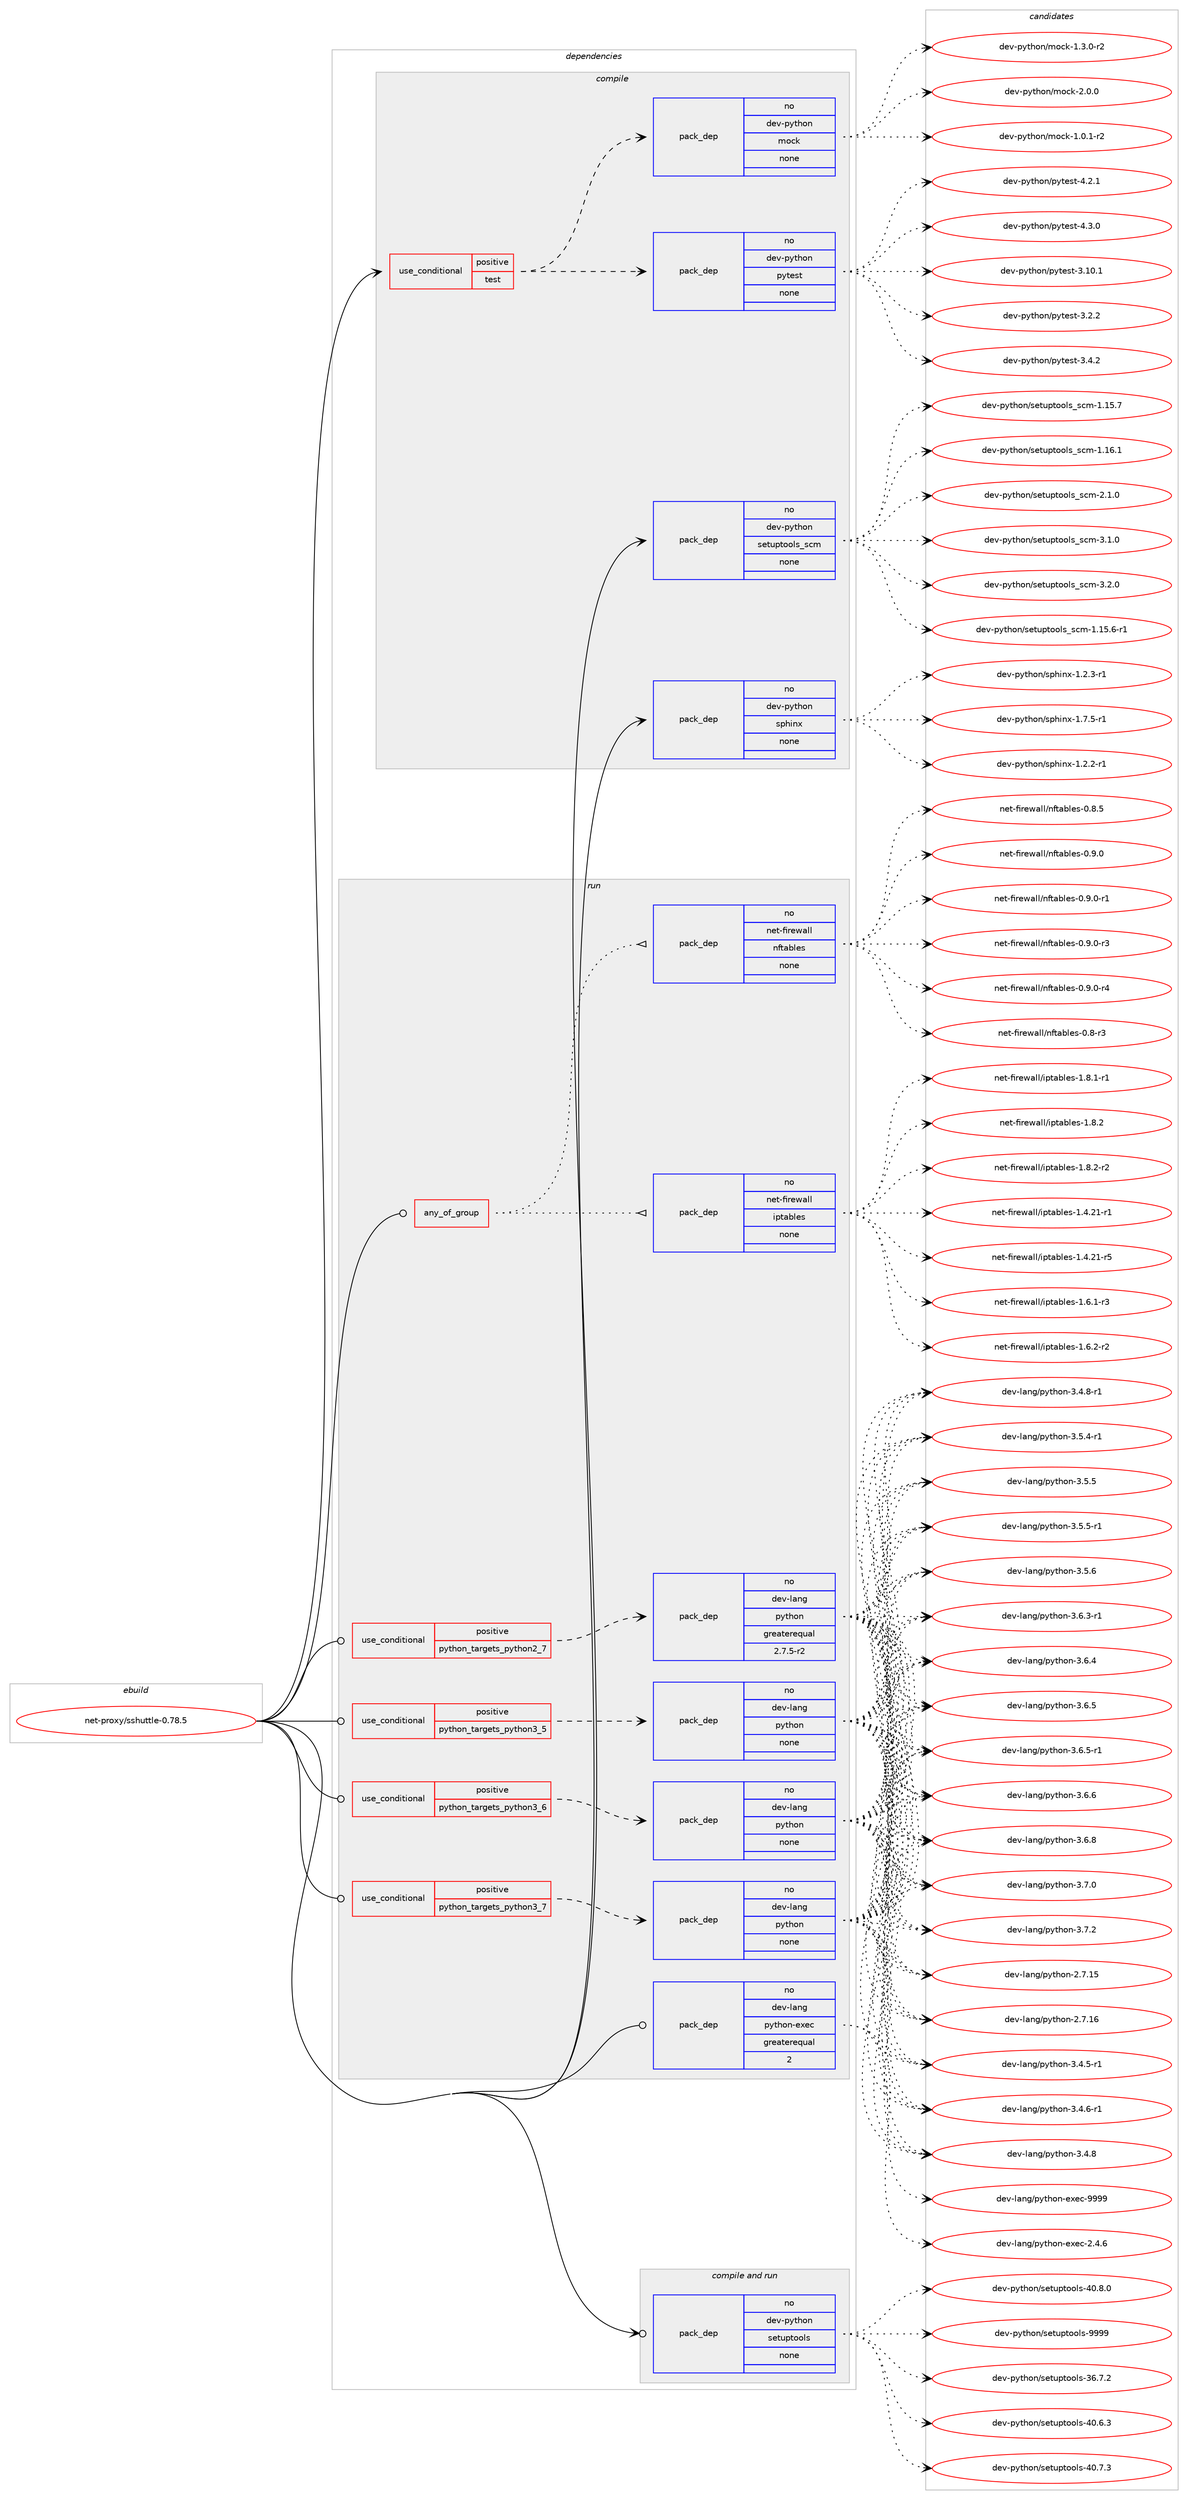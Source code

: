 digraph prolog {

# *************
# Graph options
# *************

newrank=true;
concentrate=true;
compound=true;
graph [rankdir=LR,fontname=Helvetica,fontsize=10,ranksep=1.5];#, ranksep=2.5, nodesep=0.2];
edge  [arrowhead=vee];
node  [fontname=Helvetica,fontsize=10];

# **********
# The ebuild
# **********

subgraph cluster_leftcol {
color=gray;
rank=same;
label=<<i>ebuild</i>>;
id [label="net-proxy/sshuttle-0.78.5", color=red, width=4, href="../net-proxy/sshuttle-0.78.5.svg"];
}

# ****************
# The dependencies
# ****************

subgraph cluster_midcol {
color=gray;
label=<<i>dependencies</i>>;
subgraph cluster_compile {
fillcolor="#eeeeee";
style=filled;
label=<<i>compile</i>>;
subgraph cond450652 {
dependency1678014 [label=<<TABLE BORDER="0" CELLBORDER="1" CELLSPACING="0" CELLPADDING="4"><TR><TD ROWSPAN="3" CELLPADDING="10">use_conditional</TD></TR><TR><TD>positive</TD></TR><TR><TD>test</TD></TR></TABLE>>, shape=none, color=red];
subgraph pack1199926 {
dependency1678015 [label=<<TABLE BORDER="0" CELLBORDER="1" CELLSPACING="0" CELLPADDING="4" WIDTH="220"><TR><TD ROWSPAN="6" CELLPADDING="30">pack_dep</TD></TR><TR><TD WIDTH="110">no</TD></TR><TR><TD>dev-python</TD></TR><TR><TD>pytest</TD></TR><TR><TD>none</TD></TR><TR><TD></TD></TR></TABLE>>, shape=none, color=blue];
}
dependency1678014:e -> dependency1678015:w [weight=20,style="dashed",arrowhead="vee"];
subgraph pack1199927 {
dependency1678016 [label=<<TABLE BORDER="0" CELLBORDER="1" CELLSPACING="0" CELLPADDING="4" WIDTH="220"><TR><TD ROWSPAN="6" CELLPADDING="30">pack_dep</TD></TR><TR><TD WIDTH="110">no</TD></TR><TR><TD>dev-python</TD></TR><TR><TD>mock</TD></TR><TR><TD>none</TD></TR><TR><TD></TD></TR></TABLE>>, shape=none, color=blue];
}
dependency1678014:e -> dependency1678016:w [weight=20,style="dashed",arrowhead="vee"];
}
id:e -> dependency1678014:w [weight=20,style="solid",arrowhead="vee"];
subgraph pack1199928 {
dependency1678017 [label=<<TABLE BORDER="0" CELLBORDER="1" CELLSPACING="0" CELLPADDING="4" WIDTH="220"><TR><TD ROWSPAN="6" CELLPADDING="30">pack_dep</TD></TR><TR><TD WIDTH="110">no</TD></TR><TR><TD>dev-python</TD></TR><TR><TD>setuptools_scm</TD></TR><TR><TD>none</TD></TR><TR><TD></TD></TR></TABLE>>, shape=none, color=blue];
}
id:e -> dependency1678017:w [weight=20,style="solid",arrowhead="vee"];
subgraph pack1199929 {
dependency1678018 [label=<<TABLE BORDER="0" CELLBORDER="1" CELLSPACING="0" CELLPADDING="4" WIDTH="220"><TR><TD ROWSPAN="6" CELLPADDING="30">pack_dep</TD></TR><TR><TD WIDTH="110">no</TD></TR><TR><TD>dev-python</TD></TR><TR><TD>sphinx</TD></TR><TR><TD>none</TD></TR><TR><TD></TD></TR></TABLE>>, shape=none, color=blue];
}
id:e -> dependency1678018:w [weight=20,style="solid",arrowhead="vee"];
}
subgraph cluster_compileandrun {
fillcolor="#eeeeee";
style=filled;
label=<<i>compile and run</i>>;
subgraph pack1199930 {
dependency1678019 [label=<<TABLE BORDER="0" CELLBORDER="1" CELLSPACING="0" CELLPADDING="4" WIDTH="220"><TR><TD ROWSPAN="6" CELLPADDING="30">pack_dep</TD></TR><TR><TD WIDTH="110">no</TD></TR><TR><TD>dev-python</TD></TR><TR><TD>setuptools</TD></TR><TR><TD>none</TD></TR><TR><TD></TD></TR></TABLE>>, shape=none, color=blue];
}
id:e -> dependency1678019:w [weight=20,style="solid",arrowhead="odotvee"];
}
subgraph cluster_run {
fillcolor="#eeeeee";
style=filled;
label=<<i>run</i>>;
subgraph any26603 {
dependency1678020 [label=<<TABLE BORDER="0" CELLBORDER="1" CELLSPACING="0" CELLPADDING="4"><TR><TD CELLPADDING="10">any_of_group</TD></TR></TABLE>>, shape=none, color=red];subgraph pack1199931 {
dependency1678021 [label=<<TABLE BORDER="0" CELLBORDER="1" CELLSPACING="0" CELLPADDING="4" WIDTH="220"><TR><TD ROWSPAN="6" CELLPADDING="30">pack_dep</TD></TR><TR><TD WIDTH="110">no</TD></TR><TR><TD>net-firewall</TD></TR><TR><TD>iptables</TD></TR><TR><TD>none</TD></TR><TR><TD></TD></TR></TABLE>>, shape=none, color=blue];
}
dependency1678020:e -> dependency1678021:w [weight=20,style="dotted",arrowhead="oinv"];
subgraph pack1199932 {
dependency1678022 [label=<<TABLE BORDER="0" CELLBORDER="1" CELLSPACING="0" CELLPADDING="4" WIDTH="220"><TR><TD ROWSPAN="6" CELLPADDING="30">pack_dep</TD></TR><TR><TD WIDTH="110">no</TD></TR><TR><TD>net-firewall</TD></TR><TR><TD>nftables</TD></TR><TR><TD>none</TD></TR><TR><TD></TD></TR></TABLE>>, shape=none, color=blue];
}
dependency1678020:e -> dependency1678022:w [weight=20,style="dotted",arrowhead="oinv"];
}
id:e -> dependency1678020:w [weight=20,style="solid",arrowhead="odot"];
subgraph cond450653 {
dependency1678023 [label=<<TABLE BORDER="0" CELLBORDER="1" CELLSPACING="0" CELLPADDING="4"><TR><TD ROWSPAN="3" CELLPADDING="10">use_conditional</TD></TR><TR><TD>positive</TD></TR><TR><TD>python_targets_python2_7</TD></TR></TABLE>>, shape=none, color=red];
subgraph pack1199933 {
dependency1678024 [label=<<TABLE BORDER="0" CELLBORDER="1" CELLSPACING="0" CELLPADDING="4" WIDTH="220"><TR><TD ROWSPAN="6" CELLPADDING="30">pack_dep</TD></TR><TR><TD WIDTH="110">no</TD></TR><TR><TD>dev-lang</TD></TR><TR><TD>python</TD></TR><TR><TD>greaterequal</TD></TR><TR><TD>2.7.5-r2</TD></TR></TABLE>>, shape=none, color=blue];
}
dependency1678023:e -> dependency1678024:w [weight=20,style="dashed",arrowhead="vee"];
}
id:e -> dependency1678023:w [weight=20,style="solid",arrowhead="odot"];
subgraph cond450654 {
dependency1678025 [label=<<TABLE BORDER="0" CELLBORDER="1" CELLSPACING="0" CELLPADDING="4"><TR><TD ROWSPAN="3" CELLPADDING="10">use_conditional</TD></TR><TR><TD>positive</TD></TR><TR><TD>python_targets_python3_5</TD></TR></TABLE>>, shape=none, color=red];
subgraph pack1199934 {
dependency1678026 [label=<<TABLE BORDER="0" CELLBORDER="1" CELLSPACING="0" CELLPADDING="4" WIDTH="220"><TR><TD ROWSPAN="6" CELLPADDING="30">pack_dep</TD></TR><TR><TD WIDTH="110">no</TD></TR><TR><TD>dev-lang</TD></TR><TR><TD>python</TD></TR><TR><TD>none</TD></TR><TR><TD></TD></TR></TABLE>>, shape=none, color=blue];
}
dependency1678025:e -> dependency1678026:w [weight=20,style="dashed",arrowhead="vee"];
}
id:e -> dependency1678025:w [weight=20,style="solid",arrowhead="odot"];
subgraph cond450655 {
dependency1678027 [label=<<TABLE BORDER="0" CELLBORDER="1" CELLSPACING="0" CELLPADDING="4"><TR><TD ROWSPAN="3" CELLPADDING="10">use_conditional</TD></TR><TR><TD>positive</TD></TR><TR><TD>python_targets_python3_6</TD></TR></TABLE>>, shape=none, color=red];
subgraph pack1199935 {
dependency1678028 [label=<<TABLE BORDER="0" CELLBORDER="1" CELLSPACING="0" CELLPADDING="4" WIDTH="220"><TR><TD ROWSPAN="6" CELLPADDING="30">pack_dep</TD></TR><TR><TD WIDTH="110">no</TD></TR><TR><TD>dev-lang</TD></TR><TR><TD>python</TD></TR><TR><TD>none</TD></TR><TR><TD></TD></TR></TABLE>>, shape=none, color=blue];
}
dependency1678027:e -> dependency1678028:w [weight=20,style="dashed",arrowhead="vee"];
}
id:e -> dependency1678027:w [weight=20,style="solid",arrowhead="odot"];
subgraph cond450656 {
dependency1678029 [label=<<TABLE BORDER="0" CELLBORDER="1" CELLSPACING="0" CELLPADDING="4"><TR><TD ROWSPAN="3" CELLPADDING="10">use_conditional</TD></TR><TR><TD>positive</TD></TR><TR><TD>python_targets_python3_7</TD></TR></TABLE>>, shape=none, color=red];
subgraph pack1199936 {
dependency1678030 [label=<<TABLE BORDER="0" CELLBORDER="1" CELLSPACING="0" CELLPADDING="4" WIDTH="220"><TR><TD ROWSPAN="6" CELLPADDING="30">pack_dep</TD></TR><TR><TD WIDTH="110">no</TD></TR><TR><TD>dev-lang</TD></TR><TR><TD>python</TD></TR><TR><TD>none</TD></TR><TR><TD></TD></TR></TABLE>>, shape=none, color=blue];
}
dependency1678029:e -> dependency1678030:w [weight=20,style="dashed",arrowhead="vee"];
}
id:e -> dependency1678029:w [weight=20,style="solid",arrowhead="odot"];
subgraph pack1199937 {
dependency1678031 [label=<<TABLE BORDER="0" CELLBORDER="1" CELLSPACING="0" CELLPADDING="4" WIDTH="220"><TR><TD ROWSPAN="6" CELLPADDING="30">pack_dep</TD></TR><TR><TD WIDTH="110">no</TD></TR><TR><TD>dev-lang</TD></TR><TR><TD>python-exec</TD></TR><TR><TD>greaterequal</TD></TR><TR><TD>2</TD></TR></TABLE>>, shape=none, color=blue];
}
id:e -> dependency1678031:w [weight=20,style="solid",arrowhead="odot"];
}
}

# **************
# The candidates
# **************

subgraph cluster_choices {
rank=same;
color=gray;
label=<<i>candidates</i>>;

subgraph choice1199926 {
color=black;
nodesep=1;
choice100101118451121211161041111104711212111610111511645514649484649 [label="dev-python/pytest-3.10.1", color=red, width=4,href="../dev-python/pytest-3.10.1.svg"];
choice1001011184511212111610411111047112121116101115116455146504650 [label="dev-python/pytest-3.2.2", color=red, width=4,href="../dev-python/pytest-3.2.2.svg"];
choice1001011184511212111610411111047112121116101115116455146524650 [label="dev-python/pytest-3.4.2", color=red, width=4,href="../dev-python/pytest-3.4.2.svg"];
choice1001011184511212111610411111047112121116101115116455246504649 [label="dev-python/pytest-4.2.1", color=red, width=4,href="../dev-python/pytest-4.2.1.svg"];
choice1001011184511212111610411111047112121116101115116455246514648 [label="dev-python/pytest-4.3.0", color=red, width=4,href="../dev-python/pytest-4.3.0.svg"];
dependency1678015:e -> choice100101118451121211161041111104711212111610111511645514649484649:w [style=dotted,weight="100"];
dependency1678015:e -> choice1001011184511212111610411111047112121116101115116455146504650:w [style=dotted,weight="100"];
dependency1678015:e -> choice1001011184511212111610411111047112121116101115116455146524650:w [style=dotted,weight="100"];
dependency1678015:e -> choice1001011184511212111610411111047112121116101115116455246504649:w [style=dotted,weight="100"];
dependency1678015:e -> choice1001011184511212111610411111047112121116101115116455246514648:w [style=dotted,weight="100"];
}
subgraph choice1199927 {
color=black;
nodesep=1;
choice1001011184511212111610411111047109111991074549464846494511450 [label="dev-python/mock-1.0.1-r2", color=red, width=4,href="../dev-python/mock-1.0.1-r2.svg"];
choice1001011184511212111610411111047109111991074549465146484511450 [label="dev-python/mock-1.3.0-r2", color=red, width=4,href="../dev-python/mock-1.3.0-r2.svg"];
choice100101118451121211161041111104710911199107455046484648 [label="dev-python/mock-2.0.0", color=red, width=4,href="../dev-python/mock-2.0.0.svg"];
dependency1678016:e -> choice1001011184511212111610411111047109111991074549464846494511450:w [style=dotted,weight="100"];
dependency1678016:e -> choice1001011184511212111610411111047109111991074549465146484511450:w [style=dotted,weight="100"];
dependency1678016:e -> choice100101118451121211161041111104710911199107455046484648:w [style=dotted,weight="100"];
}
subgraph choice1199928 {
color=black;
nodesep=1;
choice10010111845112121116104111110471151011161171121161111111081159511599109454946495346544511449 [label="dev-python/setuptools_scm-1.15.6-r1", color=red, width=4,href="../dev-python/setuptools_scm-1.15.6-r1.svg"];
choice1001011184511212111610411111047115101116117112116111111108115951159910945494649534655 [label="dev-python/setuptools_scm-1.15.7", color=red, width=4,href="../dev-python/setuptools_scm-1.15.7.svg"];
choice1001011184511212111610411111047115101116117112116111111108115951159910945494649544649 [label="dev-python/setuptools_scm-1.16.1", color=red, width=4,href="../dev-python/setuptools_scm-1.16.1.svg"];
choice10010111845112121116104111110471151011161171121161111111081159511599109455046494648 [label="dev-python/setuptools_scm-2.1.0", color=red, width=4,href="../dev-python/setuptools_scm-2.1.0.svg"];
choice10010111845112121116104111110471151011161171121161111111081159511599109455146494648 [label="dev-python/setuptools_scm-3.1.0", color=red, width=4,href="../dev-python/setuptools_scm-3.1.0.svg"];
choice10010111845112121116104111110471151011161171121161111111081159511599109455146504648 [label="dev-python/setuptools_scm-3.2.0", color=red, width=4,href="../dev-python/setuptools_scm-3.2.0.svg"];
dependency1678017:e -> choice10010111845112121116104111110471151011161171121161111111081159511599109454946495346544511449:w [style=dotted,weight="100"];
dependency1678017:e -> choice1001011184511212111610411111047115101116117112116111111108115951159910945494649534655:w [style=dotted,weight="100"];
dependency1678017:e -> choice1001011184511212111610411111047115101116117112116111111108115951159910945494649544649:w [style=dotted,weight="100"];
dependency1678017:e -> choice10010111845112121116104111110471151011161171121161111111081159511599109455046494648:w [style=dotted,weight="100"];
dependency1678017:e -> choice10010111845112121116104111110471151011161171121161111111081159511599109455146494648:w [style=dotted,weight="100"];
dependency1678017:e -> choice10010111845112121116104111110471151011161171121161111111081159511599109455146504648:w [style=dotted,weight="100"];
}
subgraph choice1199929 {
color=black;
nodesep=1;
choice10010111845112121116104111110471151121041051101204549465046504511449 [label="dev-python/sphinx-1.2.2-r1", color=red, width=4,href="../dev-python/sphinx-1.2.2-r1.svg"];
choice10010111845112121116104111110471151121041051101204549465046514511449 [label="dev-python/sphinx-1.2.3-r1", color=red, width=4,href="../dev-python/sphinx-1.2.3-r1.svg"];
choice10010111845112121116104111110471151121041051101204549465546534511449 [label="dev-python/sphinx-1.7.5-r1", color=red, width=4,href="../dev-python/sphinx-1.7.5-r1.svg"];
dependency1678018:e -> choice10010111845112121116104111110471151121041051101204549465046504511449:w [style=dotted,weight="100"];
dependency1678018:e -> choice10010111845112121116104111110471151121041051101204549465046514511449:w [style=dotted,weight="100"];
dependency1678018:e -> choice10010111845112121116104111110471151121041051101204549465546534511449:w [style=dotted,weight="100"];
}
subgraph choice1199930 {
color=black;
nodesep=1;
choice100101118451121211161041111104711510111611711211611111110811545515446554650 [label="dev-python/setuptools-36.7.2", color=red, width=4,href="../dev-python/setuptools-36.7.2.svg"];
choice100101118451121211161041111104711510111611711211611111110811545524846544651 [label="dev-python/setuptools-40.6.3", color=red, width=4,href="../dev-python/setuptools-40.6.3.svg"];
choice100101118451121211161041111104711510111611711211611111110811545524846554651 [label="dev-python/setuptools-40.7.3", color=red, width=4,href="../dev-python/setuptools-40.7.3.svg"];
choice100101118451121211161041111104711510111611711211611111110811545524846564648 [label="dev-python/setuptools-40.8.0", color=red, width=4,href="../dev-python/setuptools-40.8.0.svg"];
choice10010111845112121116104111110471151011161171121161111111081154557575757 [label="dev-python/setuptools-9999", color=red, width=4,href="../dev-python/setuptools-9999.svg"];
dependency1678019:e -> choice100101118451121211161041111104711510111611711211611111110811545515446554650:w [style=dotted,weight="100"];
dependency1678019:e -> choice100101118451121211161041111104711510111611711211611111110811545524846544651:w [style=dotted,weight="100"];
dependency1678019:e -> choice100101118451121211161041111104711510111611711211611111110811545524846554651:w [style=dotted,weight="100"];
dependency1678019:e -> choice100101118451121211161041111104711510111611711211611111110811545524846564648:w [style=dotted,weight="100"];
dependency1678019:e -> choice10010111845112121116104111110471151011161171121161111111081154557575757:w [style=dotted,weight="100"];
}
subgraph choice1199931 {
color=black;
nodesep=1;
choice1101011164510210511410111997108108471051121169798108101115454946524650494511449 [label="net-firewall/iptables-1.4.21-r1", color=red, width=4,href="../net-firewall/iptables-1.4.21-r1.svg"];
choice1101011164510210511410111997108108471051121169798108101115454946524650494511453 [label="net-firewall/iptables-1.4.21-r5", color=red, width=4,href="../net-firewall/iptables-1.4.21-r5.svg"];
choice11010111645102105114101119971081084710511211697981081011154549465446494511451 [label="net-firewall/iptables-1.6.1-r3", color=red, width=4,href="../net-firewall/iptables-1.6.1-r3.svg"];
choice11010111645102105114101119971081084710511211697981081011154549465446504511450 [label="net-firewall/iptables-1.6.2-r2", color=red, width=4,href="../net-firewall/iptables-1.6.2-r2.svg"];
choice11010111645102105114101119971081084710511211697981081011154549465646494511449 [label="net-firewall/iptables-1.8.1-r1", color=red, width=4,href="../net-firewall/iptables-1.8.1-r1.svg"];
choice1101011164510210511410111997108108471051121169798108101115454946564650 [label="net-firewall/iptables-1.8.2", color=red, width=4,href="../net-firewall/iptables-1.8.2.svg"];
choice11010111645102105114101119971081084710511211697981081011154549465646504511450 [label="net-firewall/iptables-1.8.2-r2", color=red, width=4,href="../net-firewall/iptables-1.8.2-r2.svg"];
dependency1678021:e -> choice1101011164510210511410111997108108471051121169798108101115454946524650494511449:w [style=dotted,weight="100"];
dependency1678021:e -> choice1101011164510210511410111997108108471051121169798108101115454946524650494511453:w [style=dotted,weight="100"];
dependency1678021:e -> choice11010111645102105114101119971081084710511211697981081011154549465446494511451:w [style=dotted,weight="100"];
dependency1678021:e -> choice11010111645102105114101119971081084710511211697981081011154549465446504511450:w [style=dotted,weight="100"];
dependency1678021:e -> choice11010111645102105114101119971081084710511211697981081011154549465646494511449:w [style=dotted,weight="100"];
dependency1678021:e -> choice1101011164510210511410111997108108471051121169798108101115454946564650:w [style=dotted,weight="100"];
dependency1678021:e -> choice11010111645102105114101119971081084710511211697981081011154549465646504511450:w [style=dotted,weight="100"];
}
subgraph choice1199932 {
color=black;
nodesep=1;
choice1101011164510210511410111997108108471101021169798108101115454846564511451 [label="net-firewall/nftables-0.8-r3", color=red, width=4,href="../net-firewall/nftables-0.8-r3.svg"];
choice1101011164510210511410111997108108471101021169798108101115454846564653 [label="net-firewall/nftables-0.8.5", color=red, width=4,href="../net-firewall/nftables-0.8.5.svg"];
choice1101011164510210511410111997108108471101021169798108101115454846574648 [label="net-firewall/nftables-0.9.0", color=red, width=4,href="../net-firewall/nftables-0.9.0.svg"];
choice11010111645102105114101119971081084711010211697981081011154548465746484511449 [label="net-firewall/nftables-0.9.0-r1", color=red, width=4,href="../net-firewall/nftables-0.9.0-r1.svg"];
choice11010111645102105114101119971081084711010211697981081011154548465746484511451 [label="net-firewall/nftables-0.9.0-r3", color=red, width=4,href="../net-firewall/nftables-0.9.0-r3.svg"];
choice11010111645102105114101119971081084711010211697981081011154548465746484511452 [label="net-firewall/nftables-0.9.0-r4", color=red, width=4,href="../net-firewall/nftables-0.9.0-r4.svg"];
dependency1678022:e -> choice1101011164510210511410111997108108471101021169798108101115454846564511451:w [style=dotted,weight="100"];
dependency1678022:e -> choice1101011164510210511410111997108108471101021169798108101115454846564653:w [style=dotted,weight="100"];
dependency1678022:e -> choice1101011164510210511410111997108108471101021169798108101115454846574648:w [style=dotted,weight="100"];
dependency1678022:e -> choice11010111645102105114101119971081084711010211697981081011154548465746484511449:w [style=dotted,weight="100"];
dependency1678022:e -> choice11010111645102105114101119971081084711010211697981081011154548465746484511451:w [style=dotted,weight="100"];
dependency1678022:e -> choice11010111645102105114101119971081084711010211697981081011154548465746484511452:w [style=dotted,weight="100"];
}
subgraph choice1199933 {
color=black;
nodesep=1;
choice10010111845108971101034711212111610411111045504655464953 [label="dev-lang/python-2.7.15", color=red, width=4,href="../dev-lang/python-2.7.15.svg"];
choice10010111845108971101034711212111610411111045504655464954 [label="dev-lang/python-2.7.16", color=red, width=4,href="../dev-lang/python-2.7.16.svg"];
choice1001011184510897110103471121211161041111104551465246534511449 [label="dev-lang/python-3.4.5-r1", color=red, width=4,href="../dev-lang/python-3.4.5-r1.svg"];
choice1001011184510897110103471121211161041111104551465246544511449 [label="dev-lang/python-3.4.6-r1", color=red, width=4,href="../dev-lang/python-3.4.6-r1.svg"];
choice100101118451089711010347112121116104111110455146524656 [label="dev-lang/python-3.4.8", color=red, width=4,href="../dev-lang/python-3.4.8.svg"];
choice1001011184510897110103471121211161041111104551465246564511449 [label="dev-lang/python-3.4.8-r1", color=red, width=4,href="../dev-lang/python-3.4.8-r1.svg"];
choice1001011184510897110103471121211161041111104551465346524511449 [label="dev-lang/python-3.5.4-r1", color=red, width=4,href="../dev-lang/python-3.5.4-r1.svg"];
choice100101118451089711010347112121116104111110455146534653 [label="dev-lang/python-3.5.5", color=red, width=4,href="../dev-lang/python-3.5.5.svg"];
choice1001011184510897110103471121211161041111104551465346534511449 [label="dev-lang/python-3.5.5-r1", color=red, width=4,href="../dev-lang/python-3.5.5-r1.svg"];
choice100101118451089711010347112121116104111110455146534654 [label="dev-lang/python-3.5.6", color=red, width=4,href="../dev-lang/python-3.5.6.svg"];
choice1001011184510897110103471121211161041111104551465446514511449 [label="dev-lang/python-3.6.3-r1", color=red, width=4,href="../dev-lang/python-3.6.3-r1.svg"];
choice100101118451089711010347112121116104111110455146544652 [label="dev-lang/python-3.6.4", color=red, width=4,href="../dev-lang/python-3.6.4.svg"];
choice100101118451089711010347112121116104111110455146544653 [label="dev-lang/python-3.6.5", color=red, width=4,href="../dev-lang/python-3.6.5.svg"];
choice1001011184510897110103471121211161041111104551465446534511449 [label="dev-lang/python-3.6.5-r1", color=red, width=4,href="../dev-lang/python-3.6.5-r1.svg"];
choice100101118451089711010347112121116104111110455146544654 [label="dev-lang/python-3.6.6", color=red, width=4,href="../dev-lang/python-3.6.6.svg"];
choice100101118451089711010347112121116104111110455146544656 [label="dev-lang/python-3.6.8", color=red, width=4,href="../dev-lang/python-3.6.8.svg"];
choice100101118451089711010347112121116104111110455146554648 [label="dev-lang/python-3.7.0", color=red, width=4,href="../dev-lang/python-3.7.0.svg"];
choice100101118451089711010347112121116104111110455146554650 [label="dev-lang/python-3.7.2", color=red, width=4,href="../dev-lang/python-3.7.2.svg"];
dependency1678024:e -> choice10010111845108971101034711212111610411111045504655464953:w [style=dotted,weight="100"];
dependency1678024:e -> choice10010111845108971101034711212111610411111045504655464954:w [style=dotted,weight="100"];
dependency1678024:e -> choice1001011184510897110103471121211161041111104551465246534511449:w [style=dotted,weight="100"];
dependency1678024:e -> choice1001011184510897110103471121211161041111104551465246544511449:w [style=dotted,weight="100"];
dependency1678024:e -> choice100101118451089711010347112121116104111110455146524656:w [style=dotted,weight="100"];
dependency1678024:e -> choice1001011184510897110103471121211161041111104551465246564511449:w [style=dotted,weight="100"];
dependency1678024:e -> choice1001011184510897110103471121211161041111104551465346524511449:w [style=dotted,weight="100"];
dependency1678024:e -> choice100101118451089711010347112121116104111110455146534653:w [style=dotted,weight="100"];
dependency1678024:e -> choice1001011184510897110103471121211161041111104551465346534511449:w [style=dotted,weight="100"];
dependency1678024:e -> choice100101118451089711010347112121116104111110455146534654:w [style=dotted,weight="100"];
dependency1678024:e -> choice1001011184510897110103471121211161041111104551465446514511449:w [style=dotted,weight="100"];
dependency1678024:e -> choice100101118451089711010347112121116104111110455146544652:w [style=dotted,weight="100"];
dependency1678024:e -> choice100101118451089711010347112121116104111110455146544653:w [style=dotted,weight="100"];
dependency1678024:e -> choice1001011184510897110103471121211161041111104551465446534511449:w [style=dotted,weight="100"];
dependency1678024:e -> choice100101118451089711010347112121116104111110455146544654:w [style=dotted,weight="100"];
dependency1678024:e -> choice100101118451089711010347112121116104111110455146544656:w [style=dotted,weight="100"];
dependency1678024:e -> choice100101118451089711010347112121116104111110455146554648:w [style=dotted,weight="100"];
dependency1678024:e -> choice100101118451089711010347112121116104111110455146554650:w [style=dotted,weight="100"];
}
subgraph choice1199934 {
color=black;
nodesep=1;
choice10010111845108971101034711212111610411111045504655464953 [label="dev-lang/python-2.7.15", color=red, width=4,href="../dev-lang/python-2.7.15.svg"];
choice10010111845108971101034711212111610411111045504655464954 [label="dev-lang/python-2.7.16", color=red, width=4,href="../dev-lang/python-2.7.16.svg"];
choice1001011184510897110103471121211161041111104551465246534511449 [label="dev-lang/python-3.4.5-r1", color=red, width=4,href="../dev-lang/python-3.4.5-r1.svg"];
choice1001011184510897110103471121211161041111104551465246544511449 [label="dev-lang/python-3.4.6-r1", color=red, width=4,href="../dev-lang/python-3.4.6-r1.svg"];
choice100101118451089711010347112121116104111110455146524656 [label="dev-lang/python-3.4.8", color=red, width=4,href="../dev-lang/python-3.4.8.svg"];
choice1001011184510897110103471121211161041111104551465246564511449 [label="dev-lang/python-3.4.8-r1", color=red, width=4,href="../dev-lang/python-3.4.8-r1.svg"];
choice1001011184510897110103471121211161041111104551465346524511449 [label="dev-lang/python-3.5.4-r1", color=red, width=4,href="../dev-lang/python-3.5.4-r1.svg"];
choice100101118451089711010347112121116104111110455146534653 [label="dev-lang/python-3.5.5", color=red, width=4,href="../dev-lang/python-3.5.5.svg"];
choice1001011184510897110103471121211161041111104551465346534511449 [label="dev-lang/python-3.5.5-r1", color=red, width=4,href="../dev-lang/python-3.5.5-r1.svg"];
choice100101118451089711010347112121116104111110455146534654 [label="dev-lang/python-3.5.6", color=red, width=4,href="../dev-lang/python-3.5.6.svg"];
choice1001011184510897110103471121211161041111104551465446514511449 [label="dev-lang/python-3.6.3-r1", color=red, width=4,href="../dev-lang/python-3.6.3-r1.svg"];
choice100101118451089711010347112121116104111110455146544652 [label="dev-lang/python-3.6.4", color=red, width=4,href="../dev-lang/python-3.6.4.svg"];
choice100101118451089711010347112121116104111110455146544653 [label="dev-lang/python-3.6.5", color=red, width=4,href="../dev-lang/python-3.6.5.svg"];
choice1001011184510897110103471121211161041111104551465446534511449 [label="dev-lang/python-3.6.5-r1", color=red, width=4,href="../dev-lang/python-3.6.5-r1.svg"];
choice100101118451089711010347112121116104111110455146544654 [label="dev-lang/python-3.6.6", color=red, width=4,href="../dev-lang/python-3.6.6.svg"];
choice100101118451089711010347112121116104111110455146544656 [label="dev-lang/python-3.6.8", color=red, width=4,href="../dev-lang/python-3.6.8.svg"];
choice100101118451089711010347112121116104111110455146554648 [label="dev-lang/python-3.7.0", color=red, width=4,href="../dev-lang/python-3.7.0.svg"];
choice100101118451089711010347112121116104111110455146554650 [label="dev-lang/python-3.7.2", color=red, width=4,href="../dev-lang/python-3.7.2.svg"];
dependency1678026:e -> choice10010111845108971101034711212111610411111045504655464953:w [style=dotted,weight="100"];
dependency1678026:e -> choice10010111845108971101034711212111610411111045504655464954:w [style=dotted,weight="100"];
dependency1678026:e -> choice1001011184510897110103471121211161041111104551465246534511449:w [style=dotted,weight="100"];
dependency1678026:e -> choice1001011184510897110103471121211161041111104551465246544511449:w [style=dotted,weight="100"];
dependency1678026:e -> choice100101118451089711010347112121116104111110455146524656:w [style=dotted,weight="100"];
dependency1678026:e -> choice1001011184510897110103471121211161041111104551465246564511449:w [style=dotted,weight="100"];
dependency1678026:e -> choice1001011184510897110103471121211161041111104551465346524511449:w [style=dotted,weight="100"];
dependency1678026:e -> choice100101118451089711010347112121116104111110455146534653:w [style=dotted,weight="100"];
dependency1678026:e -> choice1001011184510897110103471121211161041111104551465346534511449:w [style=dotted,weight="100"];
dependency1678026:e -> choice100101118451089711010347112121116104111110455146534654:w [style=dotted,weight="100"];
dependency1678026:e -> choice1001011184510897110103471121211161041111104551465446514511449:w [style=dotted,weight="100"];
dependency1678026:e -> choice100101118451089711010347112121116104111110455146544652:w [style=dotted,weight="100"];
dependency1678026:e -> choice100101118451089711010347112121116104111110455146544653:w [style=dotted,weight="100"];
dependency1678026:e -> choice1001011184510897110103471121211161041111104551465446534511449:w [style=dotted,weight="100"];
dependency1678026:e -> choice100101118451089711010347112121116104111110455146544654:w [style=dotted,weight="100"];
dependency1678026:e -> choice100101118451089711010347112121116104111110455146544656:w [style=dotted,weight="100"];
dependency1678026:e -> choice100101118451089711010347112121116104111110455146554648:w [style=dotted,weight="100"];
dependency1678026:e -> choice100101118451089711010347112121116104111110455146554650:w [style=dotted,weight="100"];
}
subgraph choice1199935 {
color=black;
nodesep=1;
choice10010111845108971101034711212111610411111045504655464953 [label="dev-lang/python-2.7.15", color=red, width=4,href="../dev-lang/python-2.7.15.svg"];
choice10010111845108971101034711212111610411111045504655464954 [label="dev-lang/python-2.7.16", color=red, width=4,href="../dev-lang/python-2.7.16.svg"];
choice1001011184510897110103471121211161041111104551465246534511449 [label="dev-lang/python-3.4.5-r1", color=red, width=4,href="../dev-lang/python-3.4.5-r1.svg"];
choice1001011184510897110103471121211161041111104551465246544511449 [label="dev-lang/python-3.4.6-r1", color=red, width=4,href="../dev-lang/python-3.4.6-r1.svg"];
choice100101118451089711010347112121116104111110455146524656 [label="dev-lang/python-3.4.8", color=red, width=4,href="../dev-lang/python-3.4.8.svg"];
choice1001011184510897110103471121211161041111104551465246564511449 [label="dev-lang/python-3.4.8-r1", color=red, width=4,href="../dev-lang/python-3.4.8-r1.svg"];
choice1001011184510897110103471121211161041111104551465346524511449 [label="dev-lang/python-3.5.4-r1", color=red, width=4,href="../dev-lang/python-3.5.4-r1.svg"];
choice100101118451089711010347112121116104111110455146534653 [label="dev-lang/python-3.5.5", color=red, width=4,href="../dev-lang/python-3.5.5.svg"];
choice1001011184510897110103471121211161041111104551465346534511449 [label="dev-lang/python-3.5.5-r1", color=red, width=4,href="../dev-lang/python-3.5.5-r1.svg"];
choice100101118451089711010347112121116104111110455146534654 [label="dev-lang/python-3.5.6", color=red, width=4,href="../dev-lang/python-3.5.6.svg"];
choice1001011184510897110103471121211161041111104551465446514511449 [label="dev-lang/python-3.6.3-r1", color=red, width=4,href="../dev-lang/python-3.6.3-r1.svg"];
choice100101118451089711010347112121116104111110455146544652 [label="dev-lang/python-3.6.4", color=red, width=4,href="../dev-lang/python-3.6.4.svg"];
choice100101118451089711010347112121116104111110455146544653 [label="dev-lang/python-3.6.5", color=red, width=4,href="../dev-lang/python-3.6.5.svg"];
choice1001011184510897110103471121211161041111104551465446534511449 [label="dev-lang/python-3.6.5-r1", color=red, width=4,href="../dev-lang/python-3.6.5-r1.svg"];
choice100101118451089711010347112121116104111110455146544654 [label="dev-lang/python-3.6.6", color=red, width=4,href="../dev-lang/python-3.6.6.svg"];
choice100101118451089711010347112121116104111110455146544656 [label="dev-lang/python-3.6.8", color=red, width=4,href="../dev-lang/python-3.6.8.svg"];
choice100101118451089711010347112121116104111110455146554648 [label="dev-lang/python-3.7.0", color=red, width=4,href="../dev-lang/python-3.7.0.svg"];
choice100101118451089711010347112121116104111110455146554650 [label="dev-lang/python-3.7.2", color=red, width=4,href="../dev-lang/python-3.7.2.svg"];
dependency1678028:e -> choice10010111845108971101034711212111610411111045504655464953:w [style=dotted,weight="100"];
dependency1678028:e -> choice10010111845108971101034711212111610411111045504655464954:w [style=dotted,weight="100"];
dependency1678028:e -> choice1001011184510897110103471121211161041111104551465246534511449:w [style=dotted,weight="100"];
dependency1678028:e -> choice1001011184510897110103471121211161041111104551465246544511449:w [style=dotted,weight="100"];
dependency1678028:e -> choice100101118451089711010347112121116104111110455146524656:w [style=dotted,weight="100"];
dependency1678028:e -> choice1001011184510897110103471121211161041111104551465246564511449:w [style=dotted,weight="100"];
dependency1678028:e -> choice1001011184510897110103471121211161041111104551465346524511449:w [style=dotted,weight="100"];
dependency1678028:e -> choice100101118451089711010347112121116104111110455146534653:w [style=dotted,weight="100"];
dependency1678028:e -> choice1001011184510897110103471121211161041111104551465346534511449:w [style=dotted,weight="100"];
dependency1678028:e -> choice100101118451089711010347112121116104111110455146534654:w [style=dotted,weight="100"];
dependency1678028:e -> choice1001011184510897110103471121211161041111104551465446514511449:w [style=dotted,weight="100"];
dependency1678028:e -> choice100101118451089711010347112121116104111110455146544652:w [style=dotted,weight="100"];
dependency1678028:e -> choice100101118451089711010347112121116104111110455146544653:w [style=dotted,weight="100"];
dependency1678028:e -> choice1001011184510897110103471121211161041111104551465446534511449:w [style=dotted,weight="100"];
dependency1678028:e -> choice100101118451089711010347112121116104111110455146544654:w [style=dotted,weight="100"];
dependency1678028:e -> choice100101118451089711010347112121116104111110455146544656:w [style=dotted,weight="100"];
dependency1678028:e -> choice100101118451089711010347112121116104111110455146554648:w [style=dotted,weight="100"];
dependency1678028:e -> choice100101118451089711010347112121116104111110455146554650:w [style=dotted,weight="100"];
}
subgraph choice1199936 {
color=black;
nodesep=1;
choice10010111845108971101034711212111610411111045504655464953 [label="dev-lang/python-2.7.15", color=red, width=4,href="../dev-lang/python-2.7.15.svg"];
choice10010111845108971101034711212111610411111045504655464954 [label="dev-lang/python-2.7.16", color=red, width=4,href="../dev-lang/python-2.7.16.svg"];
choice1001011184510897110103471121211161041111104551465246534511449 [label="dev-lang/python-3.4.5-r1", color=red, width=4,href="../dev-lang/python-3.4.5-r1.svg"];
choice1001011184510897110103471121211161041111104551465246544511449 [label="dev-lang/python-3.4.6-r1", color=red, width=4,href="../dev-lang/python-3.4.6-r1.svg"];
choice100101118451089711010347112121116104111110455146524656 [label="dev-lang/python-3.4.8", color=red, width=4,href="../dev-lang/python-3.4.8.svg"];
choice1001011184510897110103471121211161041111104551465246564511449 [label="dev-lang/python-3.4.8-r1", color=red, width=4,href="../dev-lang/python-3.4.8-r1.svg"];
choice1001011184510897110103471121211161041111104551465346524511449 [label="dev-lang/python-3.5.4-r1", color=red, width=4,href="../dev-lang/python-3.5.4-r1.svg"];
choice100101118451089711010347112121116104111110455146534653 [label="dev-lang/python-3.5.5", color=red, width=4,href="../dev-lang/python-3.5.5.svg"];
choice1001011184510897110103471121211161041111104551465346534511449 [label="dev-lang/python-3.5.5-r1", color=red, width=4,href="../dev-lang/python-3.5.5-r1.svg"];
choice100101118451089711010347112121116104111110455146534654 [label="dev-lang/python-3.5.6", color=red, width=4,href="../dev-lang/python-3.5.6.svg"];
choice1001011184510897110103471121211161041111104551465446514511449 [label="dev-lang/python-3.6.3-r1", color=red, width=4,href="../dev-lang/python-3.6.3-r1.svg"];
choice100101118451089711010347112121116104111110455146544652 [label="dev-lang/python-3.6.4", color=red, width=4,href="../dev-lang/python-3.6.4.svg"];
choice100101118451089711010347112121116104111110455146544653 [label="dev-lang/python-3.6.5", color=red, width=4,href="../dev-lang/python-3.6.5.svg"];
choice1001011184510897110103471121211161041111104551465446534511449 [label="dev-lang/python-3.6.5-r1", color=red, width=4,href="../dev-lang/python-3.6.5-r1.svg"];
choice100101118451089711010347112121116104111110455146544654 [label="dev-lang/python-3.6.6", color=red, width=4,href="../dev-lang/python-3.6.6.svg"];
choice100101118451089711010347112121116104111110455146544656 [label="dev-lang/python-3.6.8", color=red, width=4,href="../dev-lang/python-3.6.8.svg"];
choice100101118451089711010347112121116104111110455146554648 [label="dev-lang/python-3.7.0", color=red, width=4,href="../dev-lang/python-3.7.0.svg"];
choice100101118451089711010347112121116104111110455146554650 [label="dev-lang/python-3.7.2", color=red, width=4,href="../dev-lang/python-3.7.2.svg"];
dependency1678030:e -> choice10010111845108971101034711212111610411111045504655464953:w [style=dotted,weight="100"];
dependency1678030:e -> choice10010111845108971101034711212111610411111045504655464954:w [style=dotted,weight="100"];
dependency1678030:e -> choice1001011184510897110103471121211161041111104551465246534511449:w [style=dotted,weight="100"];
dependency1678030:e -> choice1001011184510897110103471121211161041111104551465246544511449:w [style=dotted,weight="100"];
dependency1678030:e -> choice100101118451089711010347112121116104111110455146524656:w [style=dotted,weight="100"];
dependency1678030:e -> choice1001011184510897110103471121211161041111104551465246564511449:w [style=dotted,weight="100"];
dependency1678030:e -> choice1001011184510897110103471121211161041111104551465346524511449:w [style=dotted,weight="100"];
dependency1678030:e -> choice100101118451089711010347112121116104111110455146534653:w [style=dotted,weight="100"];
dependency1678030:e -> choice1001011184510897110103471121211161041111104551465346534511449:w [style=dotted,weight="100"];
dependency1678030:e -> choice100101118451089711010347112121116104111110455146534654:w [style=dotted,weight="100"];
dependency1678030:e -> choice1001011184510897110103471121211161041111104551465446514511449:w [style=dotted,weight="100"];
dependency1678030:e -> choice100101118451089711010347112121116104111110455146544652:w [style=dotted,weight="100"];
dependency1678030:e -> choice100101118451089711010347112121116104111110455146544653:w [style=dotted,weight="100"];
dependency1678030:e -> choice1001011184510897110103471121211161041111104551465446534511449:w [style=dotted,weight="100"];
dependency1678030:e -> choice100101118451089711010347112121116104111110455146544654:w [style=dotted,weight="100"];
dependency1678030:e -> choice100101118451089711010347112121116104111110455146544656:w [style=dotted,weight="100"];
dependency1678030:e -> choice100101118451089711010347112121116104111110455146554648:w [style=dotted,weight="100"];
dependency1678030:e -> choice100101118451089711010347112121116104111110455146554650:w [style=dotted,weight="100"];
}
subgraph choice1199937 {
color=black;
nodesep=1;
choice1001011184510897110103471121211161041111104510112010199455046524654 [label="dev-lang/python-exec-2.4.6", color=red, width=4,href="../dev-lang/python-exec-2.4.6.svg"];
choice10010111845108971101034711212111610411111045101120101994557575757 [label="dev-lang/python-exec-9999", color=red, width=4,href="../dev-lang/python-exec-9999.svg"];
dependency1678031:e -> choice1001011184510897110103471121211161041111104510112010199455046524654:w [style=dotted,weight="100"];
dependency1678031:e -> choice10010111845108971101034711212111610411111045101120101994557575757:w [style=dotted,weight="100"];
}
}

}

